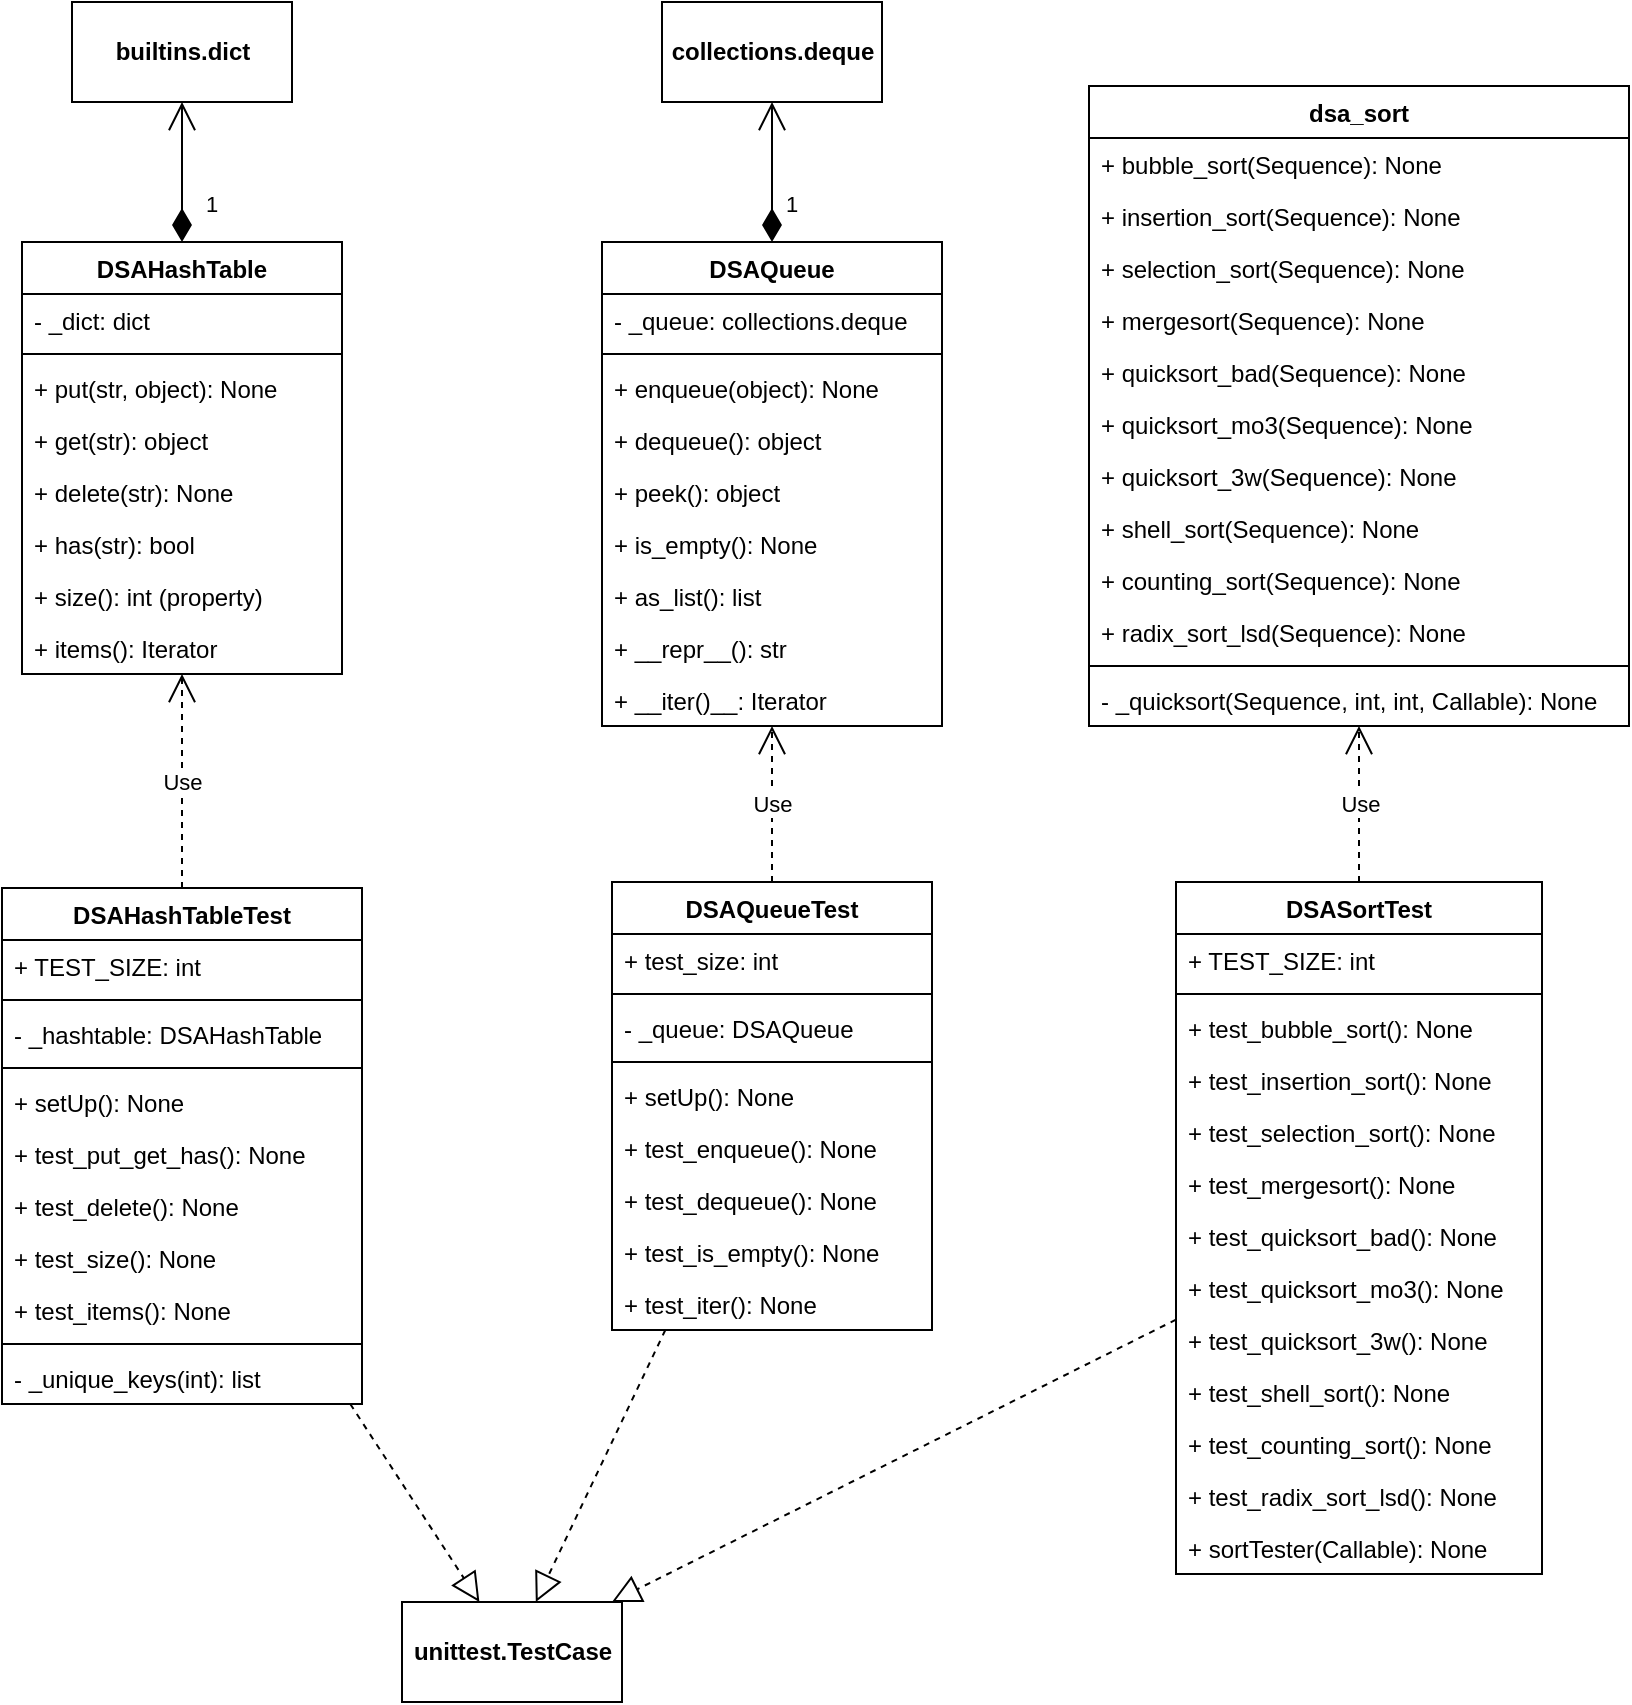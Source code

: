 <mxfile version="12.1.7" type="device" pages="1"><diagram id="nZFATVyX-LDl_i8Ump4E" name="Page-1"><mxGraphModel dx="1783" dy="903" grid="1" gridSize="10" guides="1" tooltips="1" connect="1" arrows="1" fold="1" page="1" pageScale="1" pageWidth="1654" pageHeight="1169" math="0" shadow="0"><root><mxCell id="0"/><mxCell id="1" parent="0"/><mxCell id="f-sr39Teht6jxz7f9YtV-1" value="DSAHashTable" style="swimlane;fontStyle=1;align=center;verticalAlign=top;childLayout=stackLayout;horizontal=1;startSize=26;horizontalStack=0;resizeParent=1;resizeParentMax=0;resizeLast=0;collapsible=1;marginBottom=0;" vertex="1" parent="1"><mxGeometry x="170" y="240" width="160" height="216" as="geometry"/></mxCell><mxCell id="f-sr39Teht6jxz7f9YtV-2" value="- _dict: dict" style="text;strokeColor=none;fillColor=none;align=left;verticalAlign=top;spacingLeft=4;spacingRight=4;overflow=hidden;rotatable=0;points=[[0,0.5],[1,0.5]];portConstraint=eastwest;" vertex="1" parent="f-sr39Teht6jxz7f9YtV-1"><mxGeometry y="26" width="160" height="26" as="geometry"/></mxCell><mxCell id="f-sr39Teht6jxz7f9YtV-3" value="" style="line;strokeWidth=1;fillColor=none;align=left;verticalAlign=middle;spacingTop=-1;spacingLeft=3;spacingRight=3;rotatable=0;labelPosition=right;points=[];portConstraint=eastwest;" vertex="1" parent="f-sr39Teht6jxz7f9YtV-1"><mxGeometry y="52" width="160" height="8" as="geometry"/></mxCell><mxCell id="f-sr39Teht6jxz7f9YtV-4" value="+ put(str, object): None" style="text;strokeColor=none;fillColor=none;align=left;verticalAlign=top;spacingLeft=4;spacingRight=4;overflow=hidden;rotatable=0;points=[[0,0.5],[1,0.5]];portConstraint=eastwest;" vertex="1" parent="f-sr39Teht6jxz7f9YtV-1"><mxGeometry y="60" width="160" height="26" as="geometry"/></mxCell><mxCell id="f-sr39Teht6jxz7f9YtV-5" value="+ get(str): object" style="text;strokeColor=none;fillColor=none;align=left;verticalAlign=top;spacingLeft=4;spacingRight=4;overflow=hidden;rotatable=0;points=[[0,0.5],[1,0.5]];portConstraint=eastwest;" vertex="1" parent="f-sr39Teht6jxz7f9YtV-1"><mxGeometry y="86" width="160" height="26" as="geometry"/></mxCell><mxCell id="f-sr39Teht6jxz7f9YtV-6" value="+ delete(str): None" style="text;strokeColor=none;fillColor=none;align=left;verticalAlign=top;spacingLeft=4;spacingRight=4;overflow=hidden;rotatable=0;points=[[0,0.5],[1,0.5]];portConstraint=eastwest;" vertex="1" parent="f-sr39Teht6jxz7f9YtV-1"><mxGeometry y="112" width="160" height="26" as="geometry"/></mxCell><mxCell id="f-sr39Teht6jxz7f9YtV-8" value="+ has(str): bool" style="text;strokeColor=none;fillColor=none;align=left;verticalAlign=top;spacingLeft=4;spacingRight=4;overflow=hidden;rotatable=0;points=[[0,0.5],[1,0.5]];portConstraint=eastwest;" vertex="1" parent="f-sr39Teht6jxz7f9YtV-1"><mxGeometry y="138" width="160" height="26" as="geometry"/></mxCell><mxCell id="f-sr39Teht6jxz7f9YtV-7" value="+ size(): int (property)" style="text;strokeColor=none;fillColor=none;align=left;verticalAlign=top;spacingLeft=4;spacingRight=4;overflow=hidden;rotatable=0;points=[[0,0.5],[1,0.5]];portConstraint=eastwest;" vertex="1" parent="f-sr39Teht6jxz7f9YtV-1"><mxGeometry y="164" width="160" height="26" as="geometry"/></mxCell><mxCell id="f-sr39Teht6jxz7f9YtV-9" value="+ items(): Iterator" style="text;strokeColor=none;fillColor=none;align=left;verticalAlign=top;spacingLeft=4;spacingRight=4;overflow=hidden;rotatable=0;points=[[0,0.5],[1,0.5]];portConstraint=eastwest;" vertex="1" parent="f-sr39Teht6jxz7f9YtV-1"><mxGeometry y="190" width="160" height="26" as="geometry"/></mxCell><mxCell id="f-sr39Teht6jxz7f9YtV-10" value="DSAHashTableTest" style="swimlane;fontStyle=1;align=center;verticalAlign=top;childLayout=stackLayout;horizontal=1;startSize=26;horizontalStack=0;resizeParent=1;resizeParentMax=0;resizeLast=0;collapsible=1;marginBottom=0;" vertex="1" parent="1"><mxGeometry x="160" y="563" width="180" height="258" as="geometry"/></mxCell><mxCell id="f-sr39Teht6jxz7f9YtV-11" value="+ TEST_SIZE: int" style="text;strokeColor=none;fillColor=none;align=left;verticalAlign=top;spacingLeft=4;spacingRight=4;overflow=hidden;rotatable=0;points=[[0,0.5],[1,0.5]];portConstraint=eastwest;" vertex="1" parent="f-sr39Teht6jxz7f9YtV-10"><mxGeometry y="26" width="180" height="26" as="geometry"/></mxCell><mxCell id="f-sr39Teht6jxz7f9YtV-12" value="" style="line;strokeWidth=1;fillColor=none;align=left;verticalAlign=middle;spacingTop=-1;spacingLeft=3;spacingRight=3;rotatable=0;labelPosition=right;points=[];portConstraint=eastwest;" vertex="1" parent="f-sr39Teht6jxz7f9YtV-10"><mxGeometry y="52" width="180" height="8" as="geometry"/></mxCell><mxCell id="f-sr39Teht6jxz7f9YtV-13" value="- _hashtable: DSAHashTable" style="text;strokeColor=none;fillColor=none;align=left;verticalAlign=top;spacingLeft=4;spacingRight=4;overflow=hidden;rotatable=0;points=[[0,0.5],[1,0.5]];portConstraint=eastwest;" vertex="1" parent="f-sr39Teht6jxz7f9YtV-10"><mxGeometry y="60" width="180" height="26" as="geometry"/></mxCell><mxCell id="f-sr39Teht6jxz7f9YtV-22" value="" style="line;strokeWidth=1;fillColor=none;align=left;verticalAlign=middle;spacingTop=-1;spacingLeft=3;spacingRight=3;rotatable=0;labelPosition=right;points=[];portConstraint=eastwest;" vertex="1" parent="f-sr39Teht6jxz7f9YtV-10"><mxGeometry y="86" width="180" height="8" as="geometry"/></mxCell><mxCell id="f-sr39Teht6jxz7f9YtV-14" value="+ setUp(): None" style="text;strokeColor=none;fillColor=none;align=left;verticalAlign=top;spacingLeft=4;spacingRight=4;overflow=hidden;rotatable=0;points=[[0,0.5],[1,0.5]];portConstraint=eastwest;" vertex="1" parent="f-sr39Teht6jxz7f9YtV-10"><mxGeometry y="94" width="180" height="26" as="geometry"/></mxCell><mxCell id="f-sr39Teht6jxz7f9YtV-15" value="+ test_put_get_has(): None" style="text;strokeColor=none;fillColor=none;align=left;verticalAlign=top;spacingLeft=4;spacingRight=4;overflow=hidden;rotatable=0;points=[[0,0.5],[1,0.5]];portConstraint=eastwest;" vertex="1" parent="f-sr39Teht6jxz7f9YtV-10"><mxGeometry y="120" width="180" height="26" as="geometry"/></mxCell><mxCell id="f-sr39Teht6jxz7f9YtV-17" value="+ test_delete(): None" style="text;strokeColor=none;fillColor=none;align=left;verticalAlign=top;spacingLeft=4;spacingRight=4;overflow=hidden;rotatable=0;points=[[0,0.5],[1,0.5]];portConstraint=eastwest;" vertex="1" parent="f-sr39Teht6jxz7f9YtV-10"><mxGeometry y="146" width="180" height="26" as="geometry"/></mxCell><mxCell id="f-sr39Teht6jxz7f9YtV-16" value="+ test_size(): None" style="text;strokeColor=none;fillColor=none;align=left;verticalAlign=top;spacingLeft=4;spacingRight=4;overflow=hidden;rotatable=0;points=[[0,0.5],[1,0.5]];portConstraint=eastwest;" vertex="1" parent="f-sr39Teht6jxz7f9YtV-10"><mxGeometry y="172" width="180" height="26" as="geometry"/></mxCell><mxCell id="f-sr39Teht6jxz7f9YtV-18" value="+ test_items(): None" style="text;strokeColor=none;fillColor=none;align=left;verticalAlign=top;spacingLeft=4;spacingRight=4;overflow=hidden;rotatable=0;points=[[0,0.5],[1,0.5]];portConstraint=eastwest;" vertex="1" parent="f-sr39Teht6jxz7f9YtV-10"><mxGeometry y="198" width="180" height="26" as="geometry"/></mxCell><mxCell id="f-sr39Teht6jxz7f9YtV-23" value="" style="line;strokeWidth=1;fillColor=none;align=left;verticalAlign=middle;spacingTop=-1;spacingLeft=3;spacingRight=3;rotatable=0;labelPosition=right;points=[];portConstraint=eastwest;" vertex="1" parent="f-sr39Teht6jxz7f9YtV-10"><mxGeometry y="224" width="180" height="8" as="geometry"/></mxCell><mxCell id="f-sr39Teht6jxz7f9YtV-19" value="- _unique_keys(int): list" style="text;strokeColor=none;fillColor=none;align=left;verticalAlign=top;spacingLeft=4;spacingRight=4;overflow=hidden;rotatable=0;points=[[0,0.5],[1,0.5]];portConstraint=eastwest;" vertex="1" parent="f-sr39Teht6jxz7f9YtV-10"><mxGeometry y="232" width="180" height="26" as="geometry"/></mxCell><mxCell id="f-sr39Teht6jxz7f9YtV-24" value="Use" style="endArrow=open;endSize=12;dashed=1;html=1;" edge="1" parent="1" source="f-sr39Teht6jxz7f9YtV-10" target="f-sr39Teht6jxz7f9YtV-1"><mxGeometry width="160" relative="1" as="geometry"><mxPoint x="325" y="583" as="sourcePoint"/><mxPoint x="485" y="583" as="targetPoint"/></mxGeometry></mxCell><mxCell id="f-sr39Teht6jxz7f9YtV-25" value="DSAQueue" style="swimlane;fontStyle=1;align=center;verticalAlign=top;childLayout=stackLayout;horizontal=1;startSize=26;horizontalStack=0;resizeParent=1;resizeParentMax=0;resizeLast=0;collapsible=1;marginBottom=0;" vertex="1" parent="1"><mxGeometry x="460" y="240" width="170" height="242" as="geometry"/></mxCell><mxCell id="f-sr39Teht6jxz7f9YtV-26" value="- _queue: collections.deque" style="text;strokeColor=none;fillColor=none;align=left;verticalAlign=top;spacingLeft=4;spacingRight=4;overflow=hidden;rotatable=0;points=[[0,0.5],[1,0.5]];portConstraint=eastwest;" vertex="1" parent="f-sr39Teht6jxz7f9YtV-25"><mxGeometry y="26" width="170" height="26" as="geometry"/></mxCell><mxCell id="f-sr39Teht6jxz7f9YtV-27" value="" style="line;strokeWidth=1;fillColor=none;align=left;verticalAlign=middle;spacingTop=-1;spacingLeft=3;spacingRight=3;rotatable=0;labelPosition=right;points=[];portConstraint=eastwest;" vertex="1" parent="f-sr39Teht6jxz7f9YtV-25"><mxGeometry y="52" width="170" height="8" as="geometry"/></mxCell><mxCell id="f-sr39Teht6jxz7f9YtV-28" value="+ enqueue(object): None" style="text;strokeColor=none;fillColor=none;align=left;verticalAlign=top;spacingLeft=4;spacingRight=4;overflow=hidden;rotatable=0;points=[[0,0.5],[1,0.5]];portConstraint=eastwest;" vertex="1" parent="f-sr39Teht6jxz7f9YtV-25"><mxGeometry y="60" width="170" height="26" as="geometry"/></mxCell><mxCell id="f-sr39Teht6jxz7f9YtV-29" value="+ dequeue(): object" style="text;strokeColor=none;fillColor=none;align=left;verticalAlign=top;spacingLeft=4;spacingRight=4;overflow=hidden;rotatable=0;points=[[0,0.5],[1,0.5]];portConstraint=eastwest;" vertex="1" parent="f-sr39Teht6jxz7f9YtV-25"><mxGeometry y="86" width="170" height="26" as="geometry"/></mxCell><mxCell id="f-sr39Teht6jxz7f9YtV-30" value="+ peek(): object" style="text;strokeColor=none;fillColor=none;align=left;verticalAlign=top;spacingLeft=4;spacingRight=4;overflow=hidden;rotatable=0;points=[[0,0.5],[1,0.5]];portConstraint=eastwest;" vertex="1" parent="f-sr39Teht6jxz7f9YtV-25"><mxGeometry y="112" width="170" height="26" as="geometry"/></mxCell><mxCell id="f-sr39Teht6jxz7f9YtV-31" value="+ is_empty(): None" style="text;strokeColor=none;fillColor=none;align=left;verticalAlign=top;spacingLeft=4;spacingRight=4;overflow=hidden;rotatable=0;points=[[0,0.5],[1,0.5]];portConstraint=eastwest;" vertex="1" parent="f-sr39Teht6jxz7f9YtV-25"><mxGeometry y="138" width="170" height="26" as="geometry"/></mxCell><mxCell id="f-sr39Teht6jxz7f9YtV-32" value="+ as_list(): list" style="text;strokeColor=none;fillColor=none;align=left;verticalAlign=top;spacingLeft=4;spacingRight=4;overflow=hidden;rotatable=0;points=[[0,0.5],[1,0.5]];portConstraint=eastwest;" vertex="1" parent="f-sr39Teht6jxz7f9YtV-25"><mxGeometry y="164" width="170" height="26" as="geometry"/></mxCell><mxCell id="f-sr39Teht6jxz7f9YtV-33" value="+ __repr__(): str" style="text;strokeColor=none;fillColor=none;align=left;verticalAlign=top;spacingLeft=4;spacingRight=4;overflow=hidden;rotatable=0;points=[[0,0.5],[1,0.5]];portConstraint=eastwest;" vertex="1" parent="f-sr39Teht6jxz7f9YtV-25"><mxGeometry y="190" width="170" height="26" as="geometry"/></mxCell><mxCell id="f-sr39Teht6jxz7f9YtV-34" value="+ __iter()__: Iterator" style="text;strokeColor=none;fillColor=none;align=left;verticalAlign=top;spacingLeft=4;spacingRight=4;overflow=hidden;rotatable=0;points=[[0,0.5],[1,0.5]];portConstraint=eastwest;" vertex="1" parent="f-sr39Teht6jxz7f9YtV-25"><mxGeometry y="216" width="170" height="26" as="geometry"/></mxCell><mxCell id="f-sr39Teht6jxz7f9YtV-35" value="&lt;b&gt;unittest.TestCase&lt;/b&gt;" style="html=1;" vertex="1" parent="1"><mxGeometry x="360" y="920" width="110" height="50" as="geometry"/></mxCell><mxCell id="f-sr39Teht6jxz7f9YtV-36" value="&lt;b&gt;builtins.dict&lt;/b&gt;" style="html=1;" vertex="1" parent="1"><mxGeometry x="195" y="120" width="110" height="50" as="geometry"/></mxCell><mxCell id="f-sr39Teht6jxz7f9YtV-39" value="1" style="endArrow=open;html=1;endSize=12;startArrow=diamondThin;startSize=14;startFill=1;edgeStyle=orthogonalEdgeStyle;align=left;verticalAlign=bottom;" edge="1" parent="1" source="f-sr39Teht6jxz7f9YtV-1" target="f-sr39Teht6jxz7f9YtV-36"><mxGeometry x="-0.714" y="-10" relative="1" as="geometry"><mxPoint x="160" y="990" as="sourcePoint"/><mxPoint x="320" y="990" as="targetPoint"/><mxPoint as="offset"/></mxGeometry></mxCell><mxCell id="f-sr39Teht6jxz7f9YtV-40" value="" style="endArrow=block;dashed=1;endFill=0;endSize=12;html=1;" edge="1" parent="1" source="f-sr39Teht6jxz7f9YtV-10" target="f-sr39Teht6jxz7f9YtV-35"><mxGeometry width="160" relative="1" as="geometry"><mxPoint x="160" y="990" as="sourcePoint"/><mxPoint x="320" y="990" as="targetPoint"/></mxGeometry></mxCell><mxCell id="f-sr39Teht6jxz7f9YtV-41" value="&lt;b&gt;collections.deque&lt;/b&gt;" style="html=1;" vertex="1" parent="1"><mxGeometry x="490" y="120" width="110" height="50" as="geometry"/></mxCell><mxCell id="f-sr39Teht6jxz7f9YtV-42" value="1" style="endArrow=open;html=1;endSize=12;startArrow=diamondThin;startSize=14;startFill=1;edgeStyle=orthogonalEdgeStyle;align=left;verticalAlign=bottom;" edge="1" parent="1" source="f-sr39Teht6jxz7f9YtV-25" target="f-sr39Teht6jxz7f9YtV-41"><mxGeometry x="-0.714" y="-5" relative="1" as="geometry"><mxPoint x="480" y="550" as="sourcePoint"/><mxPoint x="640" y="550" as="targetPoint"/><mxPoint as="offset"/></mxGeometry></mxCell><mxCell id="f-sr39Teht6jxz7f9YtV-44" value="DSAQueueTest" style="swimlane;fontStyle=1;align=center;verticalAlign=top;childLayout=stackLayout;horizontal=1;startSize=26;horizontalStack=0;resizeParent=1;resizeParentMax=0;resizeLast=0;collapsible=1;marginBottom=0;" vertex="1" parent="1"><mxGeometry x="465" y="560" width="160" height="224" as="geometry"/></mxCell><mxCell id="f-sr39Teht6jxz7f9YtV-45" value="+ test_size: int" style="text;strokeColor=none;fillColor=none;align=left;verticalAlign=top;spacingLeft=4;spacingRight=4;overflow=hidden;rotatable=0;points=[[0,0.5],[1,0.5]];portConstraint=eastwest;" vertex="1" parent="f-sr39Teht6jxz7f9YtV-44"><mxGeometry y="26" width="160" height="26" as="geometry"/></mxCell><mxCell id="f-sr39Teht6jxz7f9YtV-46" value="" style="line;strokeWidth=1;fillColor=none;align=left;verticalAlign=middle;spacingTop=-1;spacingLeft=3;spacingRight=3;rotatable=0;labelPosition=right;points=[];portConstraint=eastwest;" vertex="1" parent="f-sr39Teht6jxz7f9YtV-44"><mxGeometry y="52" width="160" height="8" as="geometry"/></mxCell><mxCell id="f-sr39Teht6jxz7f9YtV-47" value="- _queue: DSAQueue" style="text;strokeColor=none;fillColor=none;align=left;verticalAlign=top;spacingLeft=4;spacingRight=4;overflow=hidden;rotatable=0;points=[[0,0.5],[1,0.5]];portConstraint=eastwest;" vertex="1" parent="f-sr39Teht6jxz7f9YtV-44"><mxGeometry y="60" width="160" height="26" as="geometry"/></mxCell><mxCell id="f-sr39Teht6jxz7f9YtV-53" value="" style="line;strokeWidth=1;fillColor=none;align=left;verticalAlign=middle;spacingTop=-1;spacingLeft=3;spacingRight=3;rotatable=0;labelPosition=right;points=[];portConstraint=eastwest;" vertex="1" parent="f-sr39Teht6jxz7f9YtV-44"><mxGeometry y="86" width="160" height="8" as="geometry"/></mxCell><mxCell id="f-sr39Teht6jxz7f9YtV-49" value="+ setUp(): None" style="text;strokeColor=none;fillColor=none;align=left;verticalAlign=top;spacingLeft=4;spacingRight=4;overflow=hidden;rotatable=0;points=[[0,0.5],[1,0.5]];portConstraint=eastwest;" vertex="1" parent="f-sr39Teht6jxz7f9YtV-44"><mxGeometry y="94" width="160" height="26" as="geometry"/></mxCell><mxCell id="f-sr39Teht6jxz7f9YtV-50" value="+ test_enqueue(): None" style="text;strokeColor=none;fillColor=none;align=left;verticalAlign=top;spacingLeft=4;spacingRight=4;overflow=hidden;rotatable=0;points=[[0,0.5],[1,0.5]];portConstraint=eastwest;" vertex="1" parent="f-sr39Teht6jxz7f9YtV-44"><mxGeometry y="120" width="160" height="26" as="geometry"/></mxCell><mxCell id="f-sr39Teht6jxz7f9YtV-51" value="+ test_dequeue(): None" style="text;strokeColor=none;fillColor=none;align=left;verticalAlign=top;spacingLeft=4;spacingRight=4;overflow=hidden;rotatable=0;points=[[0,0.5],[1,0.5]];portConstraint=eastwest;" vertex="1" parent="f-sr39Teht6jxz7f9YtV-44"><mxGeometry y="146" width="160" height="26" as="geometry"/></mxCell><mxCell id="f-sr39Teht6jxz7f9YtV-52" value="+ test_is_empty(): None" style="text;strokeColor=none;fillColor=none;align=left;verticalAlign=top;spacingLeft=4;spacingRight=4;overflow=hidden;rotatable=0;points=[[0,0.5],[1,0.5]];portConstraint=eastwest;" vertex="1" parent="f-sr39Teht6jxz7f9YtV-44"><mxGeometry y="172" width="160" height="26" as="geometry"/></mxCell><mxCell id="f-sr39Teht6jxz7f9YtV-55" value="+ test_iter(): None" style="text;strokeColor=none;fillColor=none;align=left;verticalAlign=top;spacingLeft=4;spacingRight=4;overflow=hidden;rotatable=0;points=[[0,0.5],[1,0.5]];portConstraint=eastwest;" vertex="1" parent="f-sr39Teht6jxz7f9YtV-44"><mxGeometry y="198" width="160" height="26" as="geometry"/></mxCell><mxCell id="f-sr39Teht6jxz7f9YtV-48" value="Use" style="endArrow=open;endSize=12;dashed=1;html=1;" edge="1" parent="1" source="f-sr39Teht6jxz7f9YtV-44" target="f-sr39Teht6jxz7f9YtV-25"><mxGeometry width="160" relative="1" as="geometry"><mxPoint x="160" y="990" as="sourcePoint"/><mxPoint x="750" y="460" as="targetPoint"/></mxGeometry></mxCell><mxCell id="f-sr39Teht6jxz7f9YtV-56" value="" style="endArrow=block;dashed=1;endFill=0;endSize=12;html=1;" edge="1" parent="1" source="f-sr39Teht6jxz7f9YtV-44" target="f-sr39Teht6jxz7f9YtV-35"><mxGeometry width="160" relative="1" as="geometry"><mxPoint x="160" y="990" as="sourcePoint"/><mxPoint x="320" y="990" as="targetPoint"/></mxGeometry></mxCell><mxCell id="f-sr39Teht6jxz7f9YtV-58" value="DSASortTest" style="swimlane;fontStyle=1;align=center;verticalAlign=top;childLayout=stackLayout;horizontal=1;startSize=26;horizontalStack=0;resizeParent=1;resizeParentMax=0;resizeLast=0;collapsible=1;marginBottom=0;" vertex="1" parent="1"><mxGeometry x="747" y="560" width="183" height="346" as="geometry"/></mxCell><mxCell id="f-sr39Teht6jxz7f9YtV-59" value="+ TEST_SIZE: int" style="text;strokeColor=none;fillColor=none;align=left;verticalAlign=top;spacingLeft=4;spacingRight=4;overflow=hidden;rotatable=0;points=[[0,0.5],[1,0.5]];portConstraint=eastwest;" vertex="1" parent="f-sr39Teht6jxz7f9YtV-58"><mxGeometry y="26" width="183" height="26" as="geometry"/></mxCell><mxCell id="f-sr39Teht6jxz7f9YtV-60" value="" style="line;strokeWidth=1;fillColor=none;align=left;verticalAlign=middle;spacingTop=-1;spacingLeft=3;spacingRight=3;rotatable=0;labelPosition=right;points=[];portConstraint=eastwest;" vertex="1" parent="f-sr39Teht6jxz7f9YtV-58"><mxGeometry y="52" width="183" height="8" as="geometry"/></mxCell><mxCell id="f-sr39Teht6jxz7f9YtV-61" value="+ test_bubble_sort(): None" style="text;strokeColor=none;fillColor=none;align=left;verticalAlign=top;spacingLeft=4;spacingRight=4;overflow=hidden;rotatable=0;points=[[0,0.5],[1,0.5]];portConstraint=eastwest;" vertex="1" parent="f-sr39Teht6jxz7f9YtV-58"><mxGeometry y="60" width="183" height="26" as="geometry"/></mxCell><mxCell id="f-sr39Teht6jxz7f9YtV-63" value="+ test_insertion_sort(): None" style="text;strokeColor=none;fillColor=none;align=left;verticalAlign=top;spacingLeft=4;spacingRight=4;overflow=hidden;rotatable=0;points=[[0,0.5],[1,0.5]];portConstraint=eastwest;" vertex="1" parent="f-sr39Teht6jxz7f9YtV-58"><mxGeometry y="86" width="183" height="26" as="geometry"/></mxCell><mxCell id="f-sr39Teht6jxz7f9YtV-62" value="+ test_selection_sort(): None" style="text;strokeColor=none;fillColor=none;align=left;verticalAlign=top;spacingLeft=4;spacingRight=4;overflow=hidden;rotatable=0;points=[[0,0.5],[1,0.5]];portConstraint=eastwest;" vertex="1" parent="f-sr39Teht6jxz7f9YtV-58"><mxGeometry y="112" width="183" height="26" as="geometry"/></mxCell><mxCell id="f-sr39Teht6jxz7f9YtV-65" value="+ test_mergesort(): None" style="text;strokeColor=none;fillColor=none;align=left;verticalAlign=top;spacingLeft=4;spacingRight=4;overflow=hidden;rotatable=0;points=[[0,0.5],[1,0.5]];portConstraint=eastwest;" vertex="1" parent="f-sr39Teht6jxz7f9YtV-58"><mxGeometry y="138" width="183" height="26" as="geometry"/></mxCell><mxCell id="f-sr39Teht6jxz7f9YtV-64" value="+ test_quicksort_bad(): None" style="text;strokeColor=none;fillColor=none;align=left;verticalAlign=top;spacingLeft=4;spacingRight=4;overflow=hidden;rotatable=0;points=[[0,0.5],[1,0.5]];portConstraint=eastwest;" vertex="1" parent="f-sr39Teht6jxz7f9YtV-58"><mxGeometry y="164" width="183" height="26" as="geometry"/></mxCell><mxCell id="f-sr39Teht6jxz7f9YtV-66" value="+ test_quicksort_mo3(): None" style="text;strokeColor=none;fillColor=none;align=left;verticalAlign=top;spacingLeft=4;spacingRight=4;overflow=hidden;rotatable=0;points=[[0,0.5],[1,0.5]];portConstraint=eastwest;" vertex="1" parent="f-sr39Teht6jxz7f9YtV-58"><mxGeometry y="190" width="183" height="26" as="geometry"/></mxCell><mxCell id="f-sr39Teht6jxz7f9YtV-71" value="+ test_quicksort_3w(): None" style="text;strokeColor=none;fillColor=none;align=left;verticalAlign=top;spacingLeft=4;spacingRight=4;overflow=hidden;rotatable=0;points=[[0,0.5],[1,0.5]];portConstraint=eastwest;" vertex="1" parent="f-sr39Teht6jxz7f9YtV-58"><mxGeometry y="216" width="183" height="26" as="geometry"/></mxCell><mxCell id="f-sr39Teht6jxz7f9YtV-70" value="+ test_shell_sort(): None" style="text;strokeColor=none;fillColor=none;align=left;verticalAlign=top;spacingLeft=4;spacingRight=4;overflow=hidden;rotatable=0;points=[[0,0.5],[1,0.5]];portConstraint=eastwest;" vertex="1" parent="f-sr39Teht6jxz7f9YtV-58"><mxGeometry y="242" width="183" height="26" as="geometry"/></mxCell><mxCell id="f-sr39Teht6jxz7f9YtV-72" value="+ test_counting_sort(): None" style="text;strokeColor=none;fillColor=none;align=left;verticalAlign=top;spacingLeft=4;spacingRight=4;overflow=hidden;rotatable=0;points=[[0,0.5],[1,0.5]];portConstraint=eastwest;" vertex="1" parent="f-sr39Teht6jxz7f9YtV-58"><mxGeometry y="268" width="183" height="26" as="geometry"/></mxCell><mxCell id="f-sr39Teht6jxz7f9YtV-73" value="+ test_radix_sort_lsd(): None" style="text;strokeColor=none;fillColor=none;align=left;verticalAlign=top;spacingLeft=4;spacingRight=4;overflow=hidden;rotatable=0;points=[[0,0.5],[1,0.5]];portConstraint=eastwest;" vertex="1" parent="f-sr39Teht6jxz7f9YtV-58"><mxGeometry y="294" width="183" height="26" as="geometry"/></mxCell><mxCell id="f-sr39Teht6jxz7f9YtV-74" value="+ sortTester(Callable): None" style="text;strokeColor=none;fillColor=none;align=left;verticalAlign=top;spacingLeft=4;spacingRight=4;overflow=hidden;rotatable=0;points=[[0,0.5],[1,0.5]];portConstraint=eastwest;" vertex="1" parent="f-sr39Teht6jxz7f9YtV-58"><mxGeometry y="320" width="183" height="26" as="geometry"/></mxCell><mxCell id="f-sr39Teht6jxz7f9YtV-68" value="Use" style="endArrow=open;endSize=12;dashed=1;html=1;" edge="1" parent="1" source="f-sr39Teht6jxz7f9YtV-58" target="f-sr39Teht6jxz7f9YtV-75"><mxGeometry width="160" relative="1" as="geometry"><mxPoint x="310" y="990" as="sourcePoint"/><mxPoint x="839" y="490" as="targetPoint"/></mxGeometry></mxCell><mxCell id="f-sr39Teht6jxz7f9YtV-69" value="" style="endArrow=block;dashed=1;endFill=0;endSize=12;html=1;" edge="1" parent="1" source="f-sr39Teht6jxz7f9YtV-58" target="f-sr39Teht6jxz7f9YtV-35"><mxGeometry width="160" relative="1" as="geometry"><mxPoint x="160" y="990" as="sourcePoint"/><mxPoint x="320" y="990" as="targetPoint"/></mxGeometry></mxCell><mxCell id="f-sr39Teht6jxz7f9YtV-75" value="dsa_sort" style="swimlane;fontStyle=1;align=center;verticalAlign=top;childLayout=stackLayout;horizontal=1;startSize=26;horizontalStack=0;resizeParent=1;resizeParentMax=0;resizeLast=0;collapsible=1;marginBottom=0;" vertex="1" parent="1"><mxGeometry x="703.5" y="162" width="270" height="320" as="geometry"/></mxCell><mxCell id="f-sr39Teht6jxz7f9YtV-78" value="+ bubble_sort(Sequence): None" style="text;strokeColor=none;fillColor=none;align=left;verticalAlign=top;spacingLeft=4;spacingRight=4;overflow=hidden;rotatable=0;points=[[0,0.5],[1,0.5]];portConstraint=eastwest;" vertex="1" parent="f-sr39Teht6jxz7f9YtV-75"><mxGeometry y="26" width="270" height="26" as="geometry"/></mxCell><mxCell id="f-sr39Teht6jxz7f9YtV-79" value="+ insertion_sort(Sequence): None" style="text;strokeColor=none;fillColor=none;align=left;verticalAlign=top;spacingLeft=4;spacingRight=4;overflow=hidden;rotatable=0;points=[[0,0.5],[1,0.5]];portConstraint=eastwest;" vertex="1" parent="f-sr39Teht6jxz7f9YtV-75"><mxGeometry y="52" width="270" height="26" as="geometry"/></mxCell><mxCell id="f-sr39Teht6jxz7f9YtV-80" value="+ selection_sort(Sequence): None" style="text;strokeColor=none;fillColor=none;align=left;verticalAlign=top;spacingLeft=4;spacingRight=4;overflow=hidden;rotatable=0;points=[[0,0.5],[1,0.5]];portConstraint=eastwest;" vertex="1" parent="f-sr39Teht6jxz7f9YtV-75"><mxGeometry y="78" width="270" height="26" as="geometry"/></mxCell><mxCell id="f-sr39Teht6jxz7f9YtV-81" value="+ mergesort(Sequence): None" style="text;strokeColor=none;fillColor=none;align=left;verticalAlign=top;spacingLeft=4;spacingRight=4;overflow=hidden;rotatable=0;points=[[0,0.5],[1,0.5]];portConstraint=eastwest;" vertex="1" parent="f-sr39Teht6jxz7f9YtV-75"><mxGeometry y="104" width="270" height="26" as="geometry"/></mxCell><mxCell id="f-sr39Teht6jxz7f9YtV-82" value="+ quicksort_bad(Sequence): None" style="text;strokeColor=none;fillColor=none;align=left;verticalAlign=top;spacingLeft=4;spacingRight=4;overflow=hidden;rotatable=0;points=[[0,0.5],[1,0.5]];portConstraint=eastwest;" vertex="1" parent="f-sr39Teht6jxz7f9YtV-75"><mxGeometry y="130" width="270" height="26" as="geometry"/></mxCell><mxCell id="f-sr39Teht6jxz7f9YtV-83" value="+ quicksort_mo3(Sequence): None" style="text;strokeColor=none;fillColor=none;align=left;verticalAlign=top;spacingLeft=4;spacingRight=4;overflow=hidden;rotatable=0;points=[[0,0.5],[1,0.5]];portConstraint=eastwest;" vertex="1" parent="f-sr39Teht6jxz7f9YtV-75"><mxGeometry y="156" width="270" height="26" as="geometry"/></mxCell><mxCell id="f-sr39Teht6jxz7f9YtV-84" value="+ quicksort_3w(Sequence): None" style="text;strokeColor=none;fillColor=none;align=left;verticalAlign=top;spacingLeft=4;spacingRight=4;overflow=hidden;rotatable=0;points=[[0,0.5],[1,0.5]];portConstraint=eastwest;" vertex="1" parent="f-sr39Teht6jxz7f9YtV-75"><mxGeometry y="182" width="270" height="26" as="geometry"/></mxCell><mxCell id="f-sr39Teht6jxz7f9YtV-85" value="+ shell_sort(Sequence): None" style="text;strokeColor=none;fillColor=none;align=left;verticalAlign=top;spacingLeft=4;spacingRight=4;overflow=hidden;rotatable=0;points=[[0,0.5],[1,0.5]];portConstraint=eastwest;" vertex="1" parent="f-sr39Teht6jxz7f9YtV-75"><mxGeometry y="208" width="270" height="26" as="geometry"/></mxCell><mxCell id="f-sr39Teht6jxz7f9YtV-86" value="+ counting_sort(Sequence): None" style="text;strokeColor=none;fillColor=none;align=left;verticalAlign=top;spacingLeft=4;spacingRight=4;overflow=hidden;rotatable=0;points=[[0,0.5],[1,0.5]];portConstraint=eastwest;" vertex="1" parent="f-sr39Teht6jxz7f9YtV-75"><mxGeometry y="234" width="270" height="26" as="geometry"/></mxCell><mxCell id="f-sr39Teht6jxz7f9YtV-87" value="+ radix_sort_lsd(Sequence): None" style="text;strokeColor=none;fillColor=none;align=left;verticalAlign=top;spacingLeft=4;spacingRight=4;overflow=hidden;rotatable=0;points=[[0,0.5],[1,0.5]];portConstraint=eastwest;" vertex="1" parent="f-sr39Teht6jxz7f9YtV-75"><mxGeometry y="260" width="270" height="26" as="geometry"/></mxCell><mxCell id="f-sr39Teht6jxz7f9YtV-89" value="" style="line;strokeWidth=1;fillColor=none;align=left;verticalAlign=middle;spacingTop=-1;spacingLeft=3;spacingRight=3;rotatable=0;labelPosition=right;points=[];portConstraint=eastwest;" vertex="1" parent="f-sr39Teht6jxz7f9YtV-75"><mxGeometry y="286" width="270" height="8" as="geometry"/></mxCell><mxCell id="f-sr39Teht6jxz7f9YtV-88" value="- _quicksort(Sequence, int, int, Callable): None" style="text;strokeColor=none;fillColor=none;align=left;verticalAlign=top;spacingLeft=4;spacingRight=4;overflow=hidden;rotatable=0;points=[[0,0.5],[1,0.5]];portConstraint=eastwest;" vertex="1" parent="f-sr39Teht6jxz7f9YtV-75"><mxGeometry y="294" width="270" height="26" as="geometry"/></mxCell></root></mxGraphModel></diagram></mxfile>